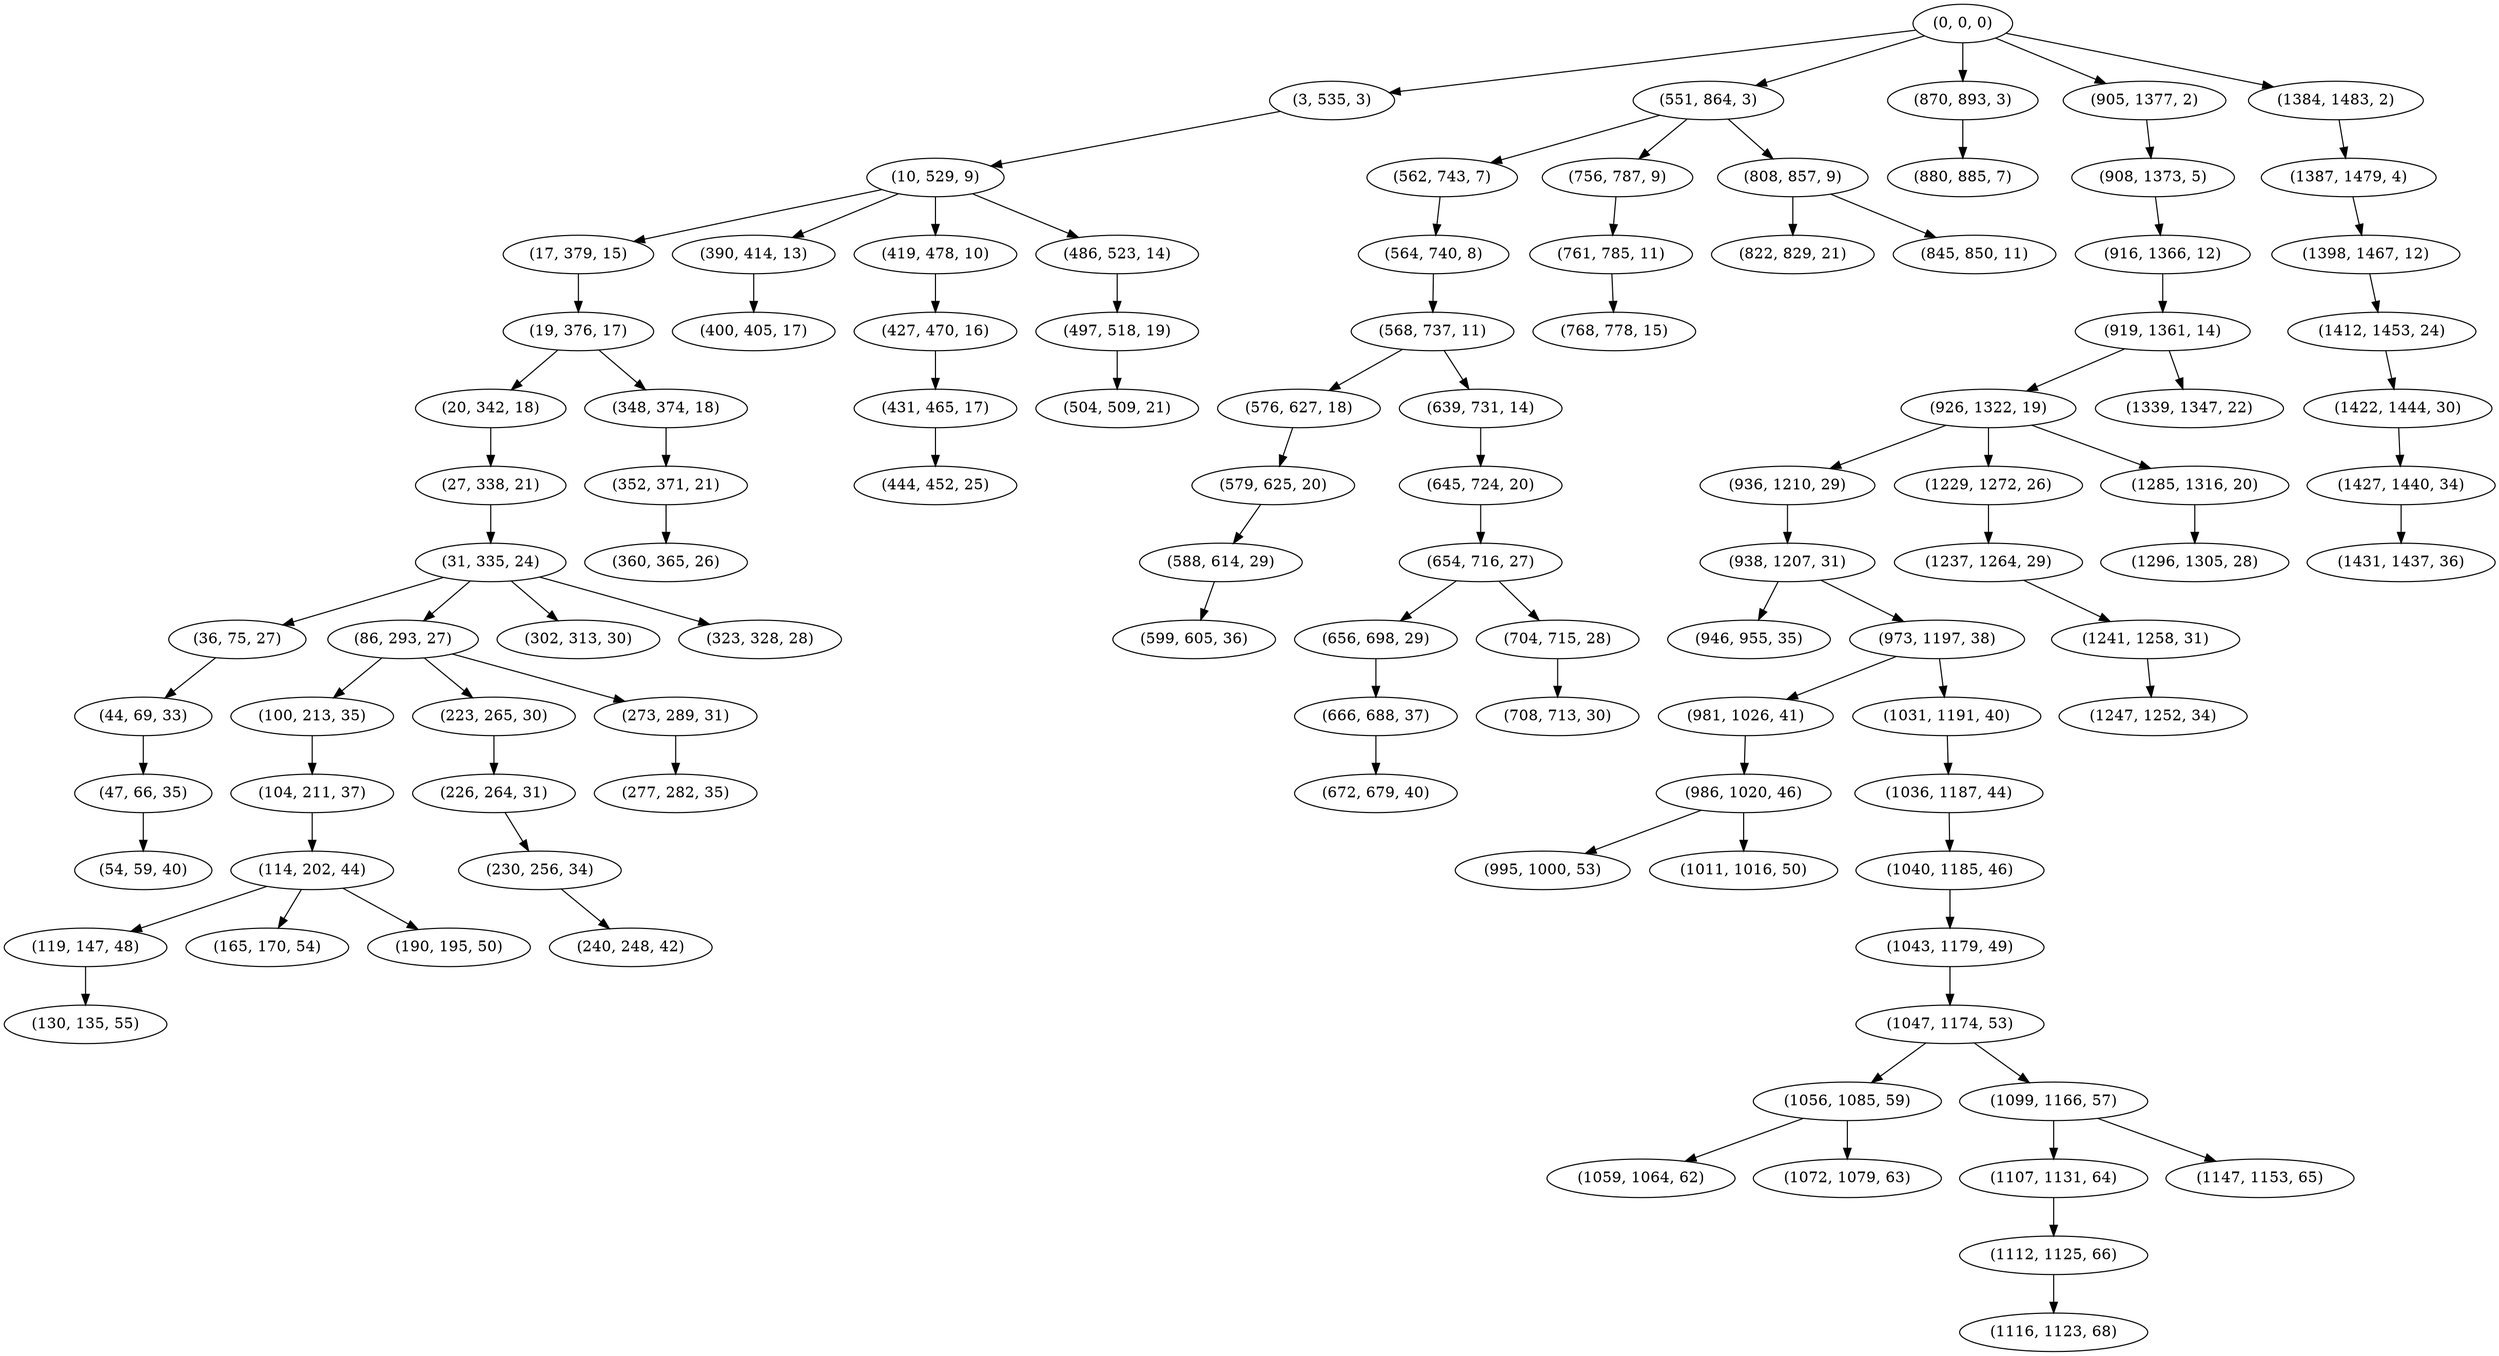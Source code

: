 digraph tree {
    "(0, 0, 0)";
    "(3, 535, 3)";
    "(10, 529, 9)";
    "(17, 379, 15)";
    "(19, 376, 17)";
    "(20, 342, 18)";
    "(27, 338, 21)";
    "(31, 335, 24)";
    "(36, 75, 27)";
    "(44, 69, 33)";
    "(47, 66, 35)";
    "(54, 59, 40)";
    "(86, 293, 27)";
    "(100, 213, 35)";
    "(104, 211, 37)";
    "(114, 202, 44)";
    "(119, 147, 48)";
    "(130, 135, 55)";
    "(165, 170, 54)";
    "(190, 195, 50)";
    "(223, 265, 30)";
    "(226, 264, 31)";
    "(230, 256, 34)";
    "(240, 248, 42)";
    "(273, 289, 31)";
    "(277, 282, 35)";
    "(302, 313, 30)";
    "(323, 328, 28)";
    "(348, 374, 18)";
    "(352, 371, 21)";
    "(360, 365, 26)";
    "(390, 414, 13)";
    "(400, 405, 17)";
    "(419, 478, 10)";
    "(427, 470, 16)";
    "(431, 465, 17)";
    "(444, 452, 25)";
    "(486, 523, 14)";
    "(497, 518, 19)";
    "(504, 509, 21)";
    "(551, 864, 3)";
    "(562, 743, 7)";
    "(564, 740, 8)";
    "(568, 737, 11)";
    "(576, 627, 18)";
    "(579, 625, 20)";
    "(588, 614, 29)";
    "(599, 605, 36)";
    "(639, 731, 14)";
    "(645, 724, 20)";
    "(654, 716, 27)";
    "(656, 698, 29)";
    "(666, 688, 37)";
    "(672, 679, 40)";
    "(704, 715, 28)";
    "(708, 713, 30)";
    "(756, 787, 9)";
    "(761, 785, 11)";
    "(768, 778, 15)";
    "(808, 857, 9)";
    "(822, 829, 21)";
    "(845, 850, 11)";
    "(870, 893, 3)";
    "(880, 885, 7)";
    "(905, 1377, 2)";
    "(908, 1373, 5)";
    "(916, 1366, 12)";
    "(919, 1361, 14)";
    "(926, 1322, 19)";
    "(936, 1210, 29)";
    "(938, 1207, 31)";
    "(946, 955, 35)";
    "(973, 1197, 38)";
    "(981, 1026, 41)";
    "(986, 1020, 46)";
    "(995, 1000, 53)";
    "(1011, 1016, 50)";
    "(1031, 1191, 40)";
    "(1036, 1187, 44)";
    "(1040, 1185, 46)";
    "(1043, 1179, 49)";
    "(1047, 1174, 53)";
    "(1056, 1085, 59)";
    "(1059, 1064, 62)";
    "(1072, 1079, 63)";
    "(1099, 1166, 57)";
    "(1107, 1131, 64)";
    "(1112, 1125, 66)";
    "(1116, 1123, 68)";
    "(1147, 1153, 65)";
    "(1229, 1272, 26)";
    "(1237, 1264, 29)";
    "(1241, 1258, 31)";
    "(1247, 1252, 34)";
    "(1285, 1316, 20)";
    "(1296, 1305, 28)";
    "(1339, 1347, 22)";
    "(1384, 1483, 2)";
    "(1387, 1479, 4)";
    "(1398, 1467, 12)";
    "(1412, 1453, 24)";
    "(1422, 1444, 30)";
    "(1427, 1440, 34)";
    "(1431, 1437, 36)";
    "(0, 0, 0)" -> "(3, 535, 3)";
    "(0, 0, 0)" -> "(551, 864, 3)";
    "(0, 0, 0)" -> "(870, 893, 3)";
    "(0, 0, 0)" -> "(905, 1377, 2)";
    "(0, 0, 0)" -> "(1384, 1483, 2)";
    "(3, 535, 3)" -> "(10, 529, 9)";
    "(10, 529, 9)" -> "(17, 379, 15)";
    "(10, 529, 9)" -> "(390, 414, 13)";
    "(10, 529, 9)" -> "(419, 478, 10)";
    "(10, 529, 9)" -> "(486, 523, 14)";
    "(17, 379, 15)" -> "(19, 376, 17)";
    "(19, 376, 17)" -> "(20, 342, 18)";
    "(19, 376, 17)" -> "(348, 374, 18)";
    "(20, 342, 18)" -> "(27, 338, 21)";
    "(27, 338, 21)" -> "(31, 335, 24)";
    "(31, 335, 24)" -> "(36, 75, 27)";
    "(31, 335, 24)" -> "(86, 293, 27)";
    "(31, 335, 24)" -> "(302, 313, 30)";
    "(31, 335, 24)" -> "(323, 328, 28)";
    "(36, 75, 27)" -> "(44, 69, 33)";
    "(44, 69, 33)" -> "(47, 66, 35)";
    "(47, 66, 35)" -> "(54, 59, 40)";
    "(86, 293, 27)" -> "(100, 213, 35)";
    "(86, 293, 27)" -> "(223, 265, 30)";
    "(86, 293, 27)" -> "(273, 289, 31)";
    "(100, 213, 35)" -> "(104, 211, 37)";
    "(104, 211, 37)" -> "(114, 202, 44)";
    "(114, 202, 44)" -> "(119, 147, 48)";
    "(114, 202, 44)" -> "(165, 170, 54)";
    "(114, 202, 44)" -> "(190, 195, 50)";
    "(119, 147, 48)" -> "(130, 135, 55)";
    "(223, 265, 30)" -> "(226, 264, 31)";
    "(226, 264, 31)" -> "(230, 256, 34)";
    "(230, 256, 34)" -> "(240, 248, 42)";
    "(273, 289, 31)" -> "(277, 282, 35)";
    "(348, 374, 18)" -> "(352, 371, 21)";
    "(352, 371, 21)" -> "(360, 365, 26)";
    "(390, 414, 13)" -> "(400, 405, 17)";
    "(419, 478, 10)" -> "(427, 470, 16)";
    "(427, 470, 16)" -> "(431, 465, 17)";
    "(431, 465, 17)" -> "(444, 452, 25)";
    "(486, 523, 14)" -> "(497, 518, 19)";
    "(497, 518, 19)" -> "(504, 509, 21)";
    "(551, 864, 3)" -> "(562, 743, 7)";
    "(551, 864, 3)" -> "(756, 787, 9)";
    "(551, 864, 3)" -> "(808, 857, 9)";
    "(562, 743, 7)" -> "(564, 740, 8)";
    "(564, 740, 8)" -> "(568, 737, 11)";
    "(568, 737, 11)" -> "(576, 627, 18)";
    "(568, 737, 11)" -> "(639, 731, 14)";
    "(576, 627, 18)" -> "(579, 625, 20)";
    "(579, 625, 20)" -> "(588, 614, 29)";
    "(588, 614, 29)" -> "(599, 605, 36)";
    "(639, 731, 14)" -> "(645, 724, 20)";
    "(645, 724, 20)" -> "(654, 716, 27)";
    "(654, 716, 27)" -> "(656, 698, 29)";
    "(654, 716, 27)" -> "(704, 715, 28)";
    "(656, 698, 29)" -> "(666, 688, 37)";
    "(666, 688, 37)" -> "(672, 679, 40)";
    "(704, 715, 28)" -> "(708, 713, 30)";
    "(756, 787, 9)" -> "(761, 785, 11)";
    "(761, 785, 11)" -> "(768, 778, 15)";
    "(808, 857, 9)" -> "(822, 829, 21)";
    "(808, 857, 9)" -> "(845, 850, 11)";
    "(870, 893, 3)" -> "(880, 885, 7)";
    "(905, 1377, 2)" -> "(908, 1373, 5)";
    "(908, 1373, 5)" -> "(916, 1366, 12)";
    "(916, 1366, 12)" -> "(919, 1361, 14)";
    "(919, 1361, 14)" -> "(926, 1322, 19)";
    "(919, 1361, 14)" -> "(1339, 1347, 22)";
    "(926, 1322, 19)" -> "(936, 1210, 29)";
    "(926, 1322, 19)" -> "(1229, 1272, 26)";
    "(926, 1322, 19)" -> "(1285, 1316, 20)";
    "(936, 1210, 29)" -> "(938, 1207, 31)";
    "(938, 1207, 31)" -> "(946, 955, 35)";
    "(938, 1207, 31)" -> "(973, 1197, 38)";
    "(973, 1197, 38)" -> "(981, 1026, 41)";
    "(973, 1197, 38)" -> "(1031, 1191, 40)";
    "(981, 1026, 41)" -> "(986, 1020, 46)";
    "(986, 1020, 46)" -> "(995, 1000, 53)";
    "(986, 1020, 46)" -> "(1011, 1016, 50)";
    "(1031, 1191, 40)" -> "(1036, 1187, 44)";
    "(1036, 1187, 44)" -> "(1040, 1185, 46)";
    "(1040, 1185, 46)" -> "(1043, 1179, 49)";
    "(1043, 1179, 49)" -> "(1047, 1174, 53)";
    "(1047, 1174, 53)" -> "(1056, 1085, 59)";
    "(1047, 1174, 53)" -> "(1099, 1166, 57)";
    "(1056, 1085, 59)" -> "(1059, 1064, 62)";
    "(1056, 1085, 59)" -> "(1072, 1079, 63)";
    "(1099, 1166, 57)" -> "(1107, 1131, 64)";
    "(1099, 1166, 57)" -> "(1147, 1153, 65)";
    "(1107, 1131, 64)" -> "(1112, 1125, 66)";
    "(1112, 1125, 66)" -> "(1116, 1123, 68)";
    "(1229, 1272, 26)" -> "(1237, 1264, 29)";
    "(1237, 1264, 29)" -> "(1241, 1258, 31)";
    "(1241, 1258, 31)" -> "(1247, 1252, 34)";
    "(1285, 1316, 20)" -> "(1296, 1305, 28)";
    "(1384, 1483, 2)" -> "(1387, 1479, 4)";
    "(1387, 1479, 4)" -> "(1398, 1467, 12)";
    "(1398, 1467, 12)" -> "(1412, 1453, 24)";
    "(1412, 1453, 24)" -> "(1422, 1444, 30)";
    "(1422, 1444, 30)" -> "(1427, 1440, 34)";
    "(1427, 1440, 34)" -> "(1431, 1437, 36)";
}
